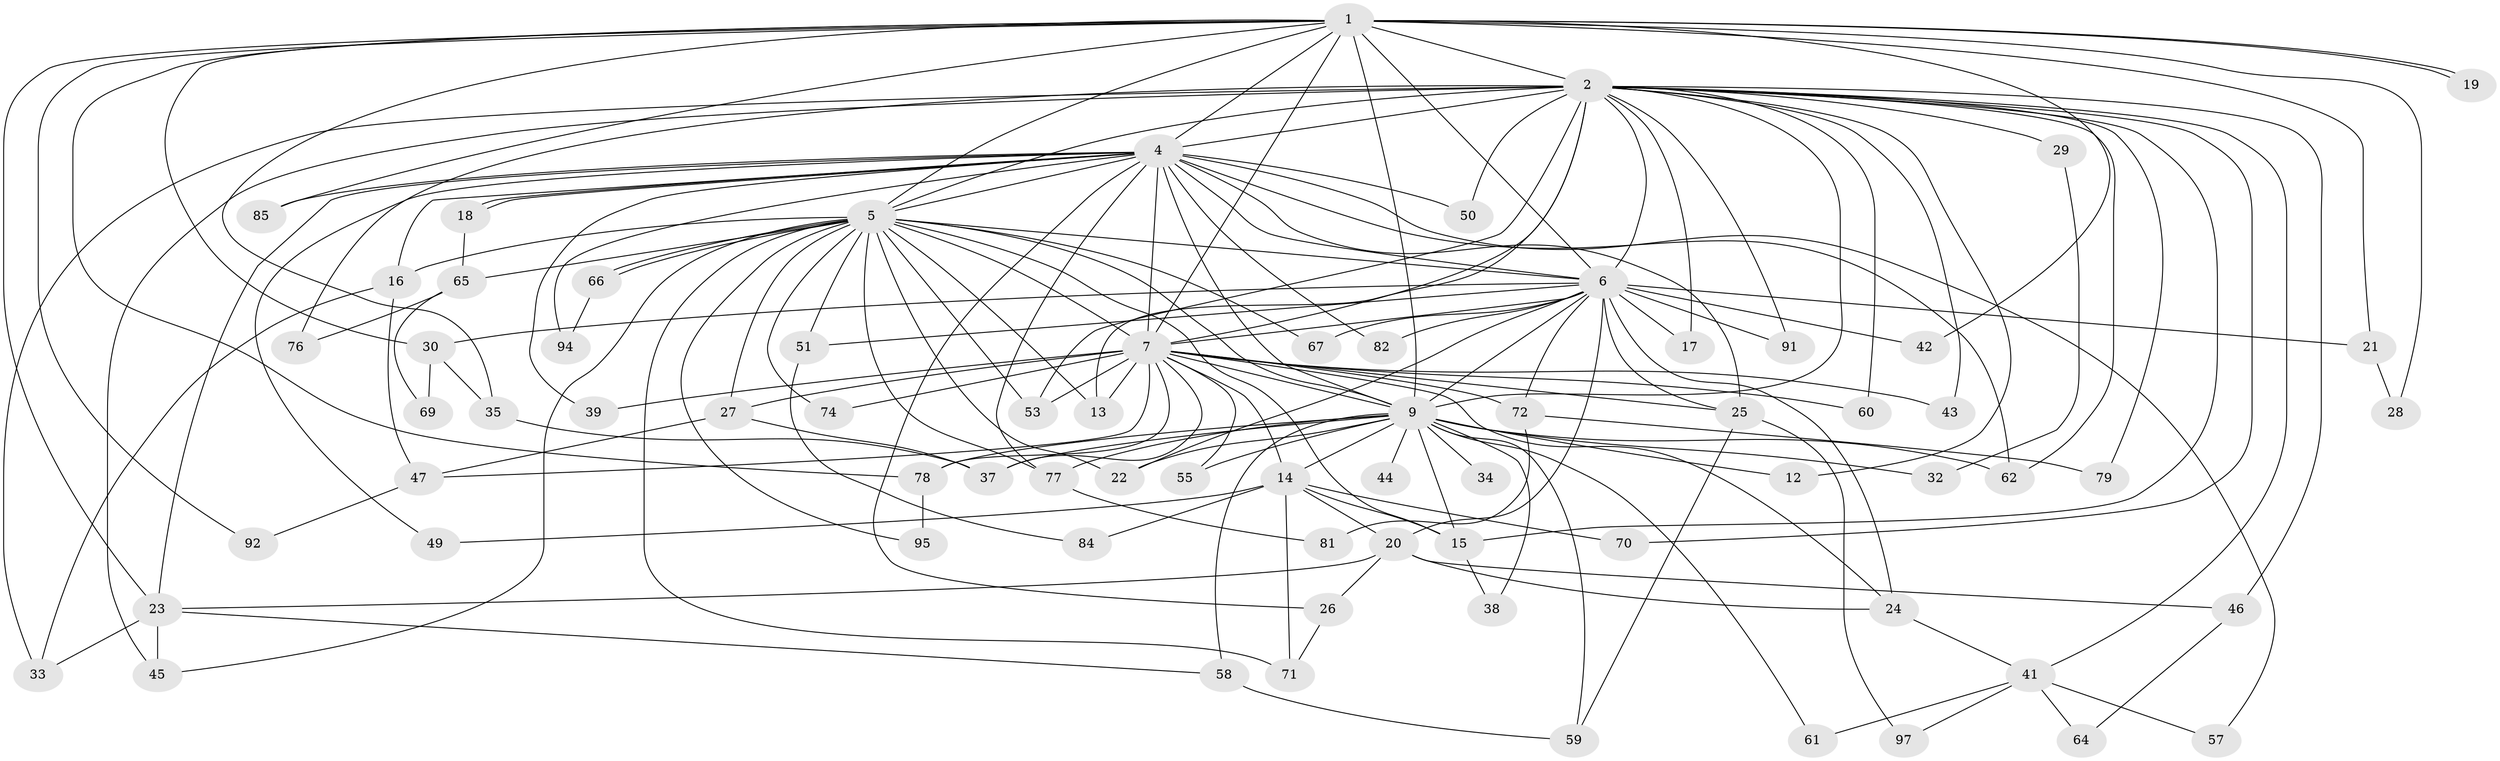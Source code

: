 // original degree distribution, {18: 0.020618556701030927, 15: 0.010309278350515464, 22: 0.010309278350515464, 24: 0.010309278350515464, 25: 0.010309278350515464, 21: 0.020618556701030927, 16: 0.010309278350515464, 12: 0.010309278350515464, 9: 0.010309278350515464, 2: 0.4948453608247423, 3: 0.2268041237113402, 8: 0.010309278350515464, 5: 0.030927835051546393, 4: 0.10309278350515463, 6: 0.020618556701030927}
// Generated by graph-tools (version 1.1) at 2025/41/03/06/25 10:41:39]
// undirected, 73 vertices, 168 edges
graph export_dot {
graph [start="1"]
  node [color=gray90,style=filled];
  1 [super="+10"];
  2 [super="+3"];
  4 [super="+31"];
  5 [super="+56"];
  6 [super="+89"];
  7 [super="+8"];
  9 [super="+11"];
  12;
  13 [super="+83"];
  14 [super="+36"];
  15 [super="+80"];
  16;
  17;
  18;
  19;
  20;
  21;
  22;
  23 [super="+52"];
  24 [super="+93"];
  25 [super="+54"];
  26 [super="+88"];
  27 [super="+63"];
  28;
  29;
  30;
  32;
  33 [super="+40"];
  34;
  35;
  37 [super="+96"];
  38;
  39;
  41;
  42;
  43;
  44;
  45;
  46;
  47 [super="+48"];
  49;
  50;
  51;
  53 [super="+90"];
  55;
  57;
  58;
  59 [super="+68"];
  60;
  61;
  62 [super="+73"];
  64;
  65;
  66;
  67;
  69;
  70;
  71;
  72 [super="+75"];
  74;
  76;
  77 [super="+87"];
  78 [super="+86"];
  79;
  81;
  82;
  84;
  85;
  91;
  92;
  94;
  95;
  97;
  1 -- 2 [weight=4];
  1 -- 4 [weight=3];
  1 -- 5 [weight=2];
  1 -- 6 [weight=2];
  1 -- 7 [weight=4];
  1 -- 9 [weight=2];
  1 -- 19;
  1 -- 19;
  1 -- 28;
  1 -- 30;
  1 -- 35;
  1 -- 42;
  1 -- 85;
  1 -- 23;
  1 -- 78;
  1 -- 21;
  1 -- 92;
  2 -- 4 [weight=2];
  2 -- 5 [weight=2];
  2 -- 6 [weight=2];
  2 -- 7 [weight=4];
  2 -- 9 [weight=2];
  2 -- 15;
  2 -- 17;
  2 -- 45;
  2 -- 53;
  2 -- 91;
  2 -- 70;
  2 -- 12;
  2 -- 13;
  2 -- 76;
  2 -- 79;
  2 -- 29;
  2 -- 33;
  2 -- 41;
  2 -- 43;
  2 -- 46;
  2 -- 50;
  2 -- 60;
  2 -- 62;
  4 -- 5;
  4 -- 6;
  4 -- 7 [weight=2];
  4 -- 9 [weight=2];
  4 -- 16;
  4 -- 18;
  4 -- 18;
  4 -- 23;
  4 -- 25;
  4 -- 26;
  4 -- 39;
  4 -- 49;
  4 -- 50;
  4 -- 62;
  4 -- 82;
  4 -- 85;
  4 -- 94;
  4 -- 57;
  4 -- 77;
  5 -- 6;
  5 -- 7 [weight=2];
  5 -- 9;
  5 -- 15;
  5 -- 16;
  5 -- 22;
  5 -- 27;
  5 -- 51;
  5 -- 53;
  5 -- 65;
  5 -- 66;
  5 -- 66;
  5 -- 67;
  5 -- 71;
  5 -- 74;
  5 -- 77;
  5 -- 95;
  5 -- 45;
  5 -- 13;
  6 -- 7 [weight=2];
  6 -- 9;
  6 -- 17;
  6 -- 20;
  6 -- 21;
  6 -- 24;
  6 -- 30;
  6 -- 42;
  6 -- 51;
  6 -- 67;
  6 -- 72;
  6 -- 82;
  6 -- 25;
  6 -- 91;
  6 -- 22;
  7 -- 9 [weight=2];
  7 -- 13;
  7 -- 14;
  7 -- 43;
  7 -- 47;
  7 -- 24;
  7 -- 72 [weight=2];
  7 -- 74;
  7 -- 25;
  7 -- 27;
  7 -- 37;
  7 -- 39;
  7 -- 55;
  7 -- 60;
  7 -- 78;
  7 -- 53;
  9 -- 12;
  9 -- 14;
  9 -- 22;
  9 -- 32;
  9 -- 34 [weight=2];
  9 -- 44 [weight=2];
  9 -- 58;
  9 -- 59;
  9 -- 61;
  9 -- 78;
  9 -- 38;
  9 -- 77;
  9 -- 55;
  9 -- 62;
  9 -- 37;
  9 -- 15;
  14 -- 20;
  14 -- 49;
  14 -- 70;
  14 -- 71;
  14 -- 84;
  14 -- 15;
  15 -- 38;
  16 -- 33;
  16 -- 47;
  18 -- 65;
  20 -- 23;
  20 -- 24;
  20 -- 26;
  20 -- 46;
  21 -- 28;
  23 -- 45;
  23 -- 58;
  23 -- 33;
  24 -- 41;
  25 -- 97;
  25 -- 59;
  26 -- 71;
  27 -- 47;
  27 -- 37;
  29 -- 32;
  30 -- 35;
  30 -- 69;
  35 -- 37;
  41 -- 57;
  41 -- 61;
  41 -- 64;
  41 -- 97;
  46 -- 64;
  47 -- 92;
  51 -- 84;
  58 -- 59;
  65 -- 69;
  65 -- 76;
  66 -- 94;
  72 -- 79;
  72 -- 81;
  77 -- 81;
  78 -- 95;
}
